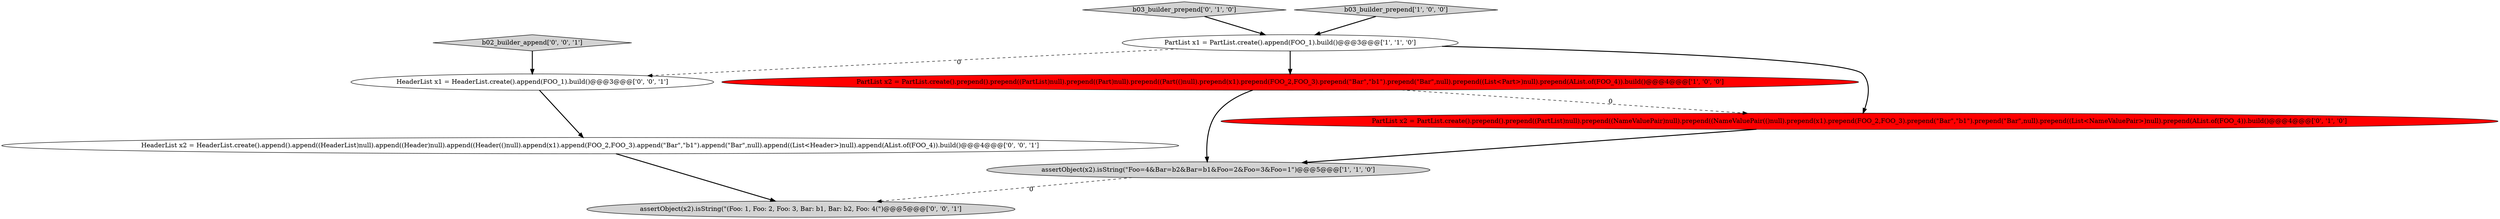 digraph {
8 [style = filled, label = "assertObject(x2).isString(\"(Foo: 1, Foo: 2, Foo: 3, Bar: b1, Bar: b2, Foo: 4(\")@@@5@@@['0', '0', '1']", fillcolor = lightgray, shape = ellipse image = "AAA0AAABBB3BBB"];
0 [style = filled, label = "PartList x2 = PartList.create().prepend().prepend((PartList)null).prepend((Part)null).prepend((Part(()null).prepend(x1).prepend(FOO_2,FOO_3).prepend(\"Bar\",\"b1\").prepend(\"Bar\",null).prepend((List<Part>)null).prepend(AList.of(FOO_4)).build()@@@4@@@['1', '0', '0']", fillcolor = red, shape = ellipse image = "AAA1AAABBB1BBB"];
9 [style = filled, label = "b02_builder_append['0', '0', '1']", fillcolor = lightgray, shape = diamond image = "AAA0AAABBB3BBB"];
1 [style = filled, label = "assertObject(x2).isString(\"Foo=4&Bar=b2&Bar=b1&Foo=2&Foo=3&Foo=1\")@@@5@@@['1', '1', '0']", fillcolor = lightgray, shape = ellipse image = "AAA0AAABBB1BBB"];
4 [style = filled, label = "PartList x2 = PartList.create().prepend().prepend((PartList)null).prepend((NameValuePair)null).prepend((NameValuePair(()null).prepend(x1).prepend(FOO_2,FOO_3).prepend(\"Bar\",\"b1\").prepend(\"Bar\",null).prepend((List<NameValuePair>)null).prepend(AList.of(FOO_4)).build()@@@4@@@['0', '1', '0']", fillcolor = red, shape = ellipse image = "AAA1AAABBB2BBB"];
5 [style = filled, label = "b03_builder_prepend['0', '1', '0']", fillcolor = lightgray, shape = diamond image = "AAA0AAABBB2BBB"];
7 [style = filled, label = "HeaderList x2 = HeaderList.create().append().append((HeaderList)null).append((Header)null).append((Header(()null).append(x1).append(FOO_2,FOO_3).append(\"Bar\",\"b1\").append(\"Bar\",null).append((List<Header>)null).append(AList.of(FOO_4)).build()@@@4@@@['0', '0', '1']", fillcolor = white, shape = ellipse image = "AAA0AAABBB3BBB"];
6 [style = filled, label = "HeaderList x1 = HeaderList.create().append(FOO_1).build()@@@3@@@['0', '0', '1']", fillcolor = white, shape = ellipse image = "AAA0AAABBB3BBB"];
2 [style = filled, label = "b03_builder_prepend['1', '0', '0']", fillcolor = lightgray, shape = diamond image = "AAA0AAABBB1BBB"];
3 [style = filled, label = "PartList x1 = PartList.create().append(FOO_1).build()@@@3@@@['1', '1', '0']", fillcolor = white, shape = ellipse image = "AAA0AAABBB1BBB"];
5->3 [style = bold, label=""];
1->8 [style = dashed, label="0"];
4->1 [style = bold, label=""];
0->4 [style = dashed, label="0"];
3->6 [style = dashed, label="0"];
6->7 [style = bold, label=""];
7->8 [style = bold, label=""];
3->4 [style = bold, label=""];
0->1 [style = bold, label=""];
3->0 [style = bold, label=""];
2->3 [style = bold, label=""];
9->6 [style = bold, label=""];
}

